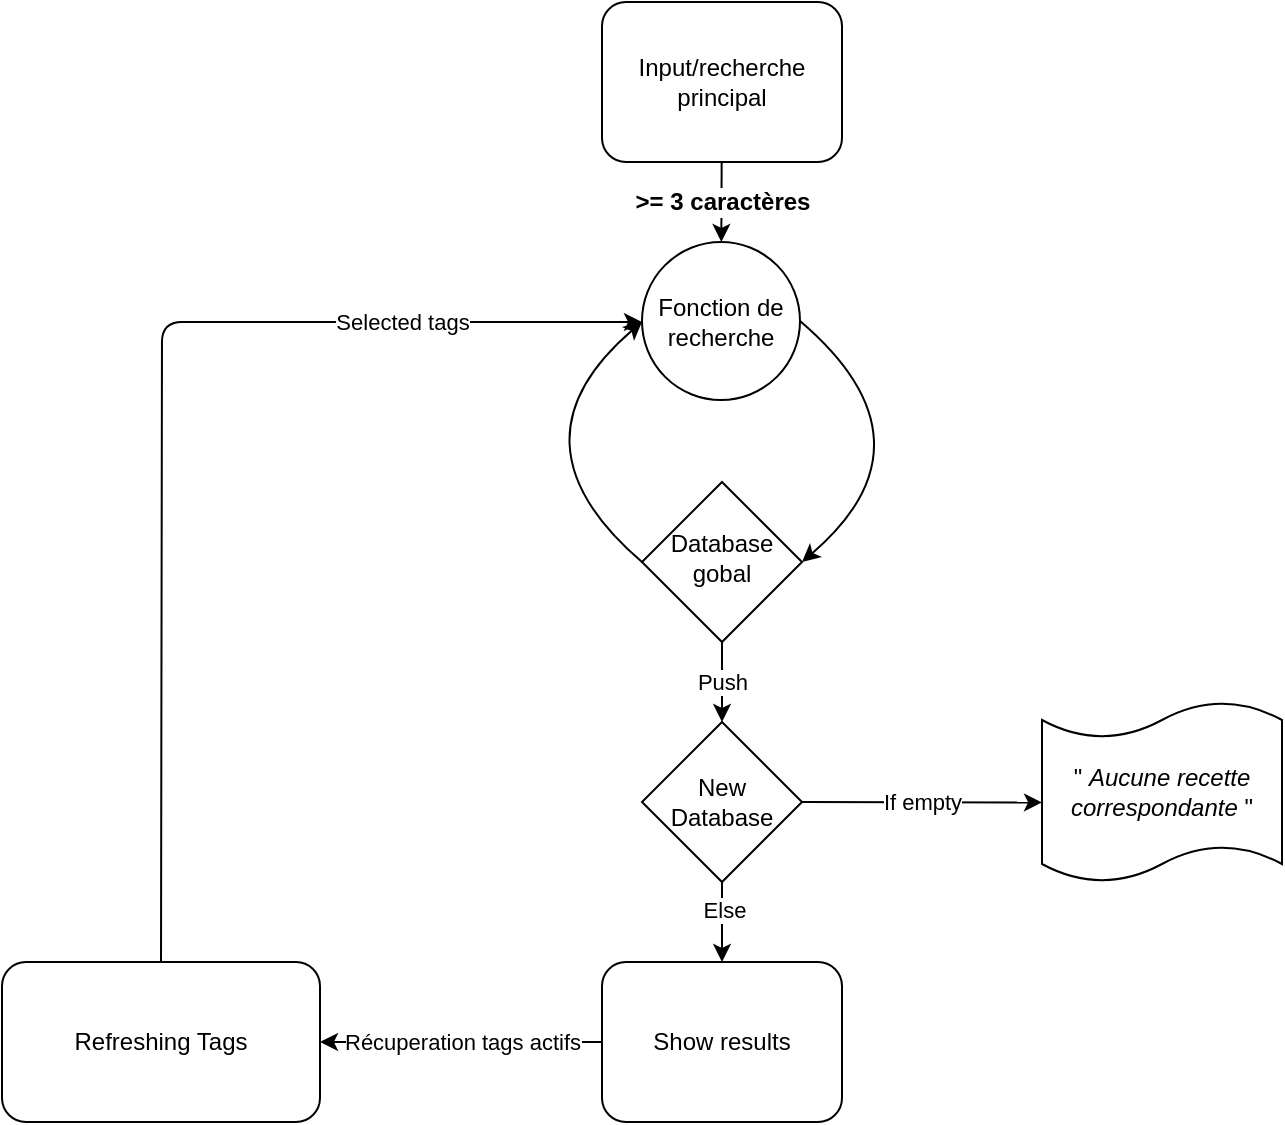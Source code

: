 <mxfile>
    <diagram id="C5RBs43oDa-KdzZeNtuy" name="Page-1">
        <mxGraphModel dx="849" dy="635" grid="1" gridSize="10" guides="1" tooltips="1" connect="1" arrows="1" fold="1" page="1" pageScale="1" pageWidth="827" pageHeight="1169" math="0" shadow="0">
            <root>
                <mxCell id="WIyWlLk6GJQsqaUBKTNV-0"/>
                <mxCell id="WIyWlLk6GJQsqaUBKTNV-1" parent="WIyWlLk6GJQsqaUBKTNV-0"/>
                <mxCell id="31" value="&lt;b style=&quot;font-size: 12px&quot;&gt;&amp;gt;= 3 caractères&lt;/b&gt;" style="edgeStyle=none;html=1;" edge="1" parent="WIyWlLk6GJQsqaUBKTNV-1" source="WIyWlLk6GJQsqaUBKTNV-3" target="UkGyuSFhHr8JKLfEkiaR-8">
                    <mxGeometry relative="1" as="geometry"/>
                </mxCell>
                <mxCell id="WIyWlLk6GJQsqaUBKTNV-3" value="Input/recherche principal" style="rounded=1;whiteSpace=wrap;html=1;fontSize=12;glass=0;strokeWidth=1;shadow=0;" parent="WIyWlLk6GJQsqaUBKTNV-1" vertex="1">
                    <mxGeometry x="340" y="160" width="120" height="80" as="geometry"/>
                </mxCell>
                <mxCell id="UkGyuSFhHr8JKLfEkiaR-15" value="Push" style="edgeStyle=orthogonalEdgeStyle;rounded=0;orthogonalLoop=1;jettySize=auto;html=1;endArrow=classic;endFill=1;entryX=0.5;entryY=0;entryDx=0;entryDy=0;" parent="WIyWlLk6GJQsqaUBKTNV-1" source="WIyWlLk6GJQsqaUBKTNV-10" edge="1" target="UkGyuSFhHr8JKLfEkiaR-22">
                    <mxGeometry relative="1" as="geometry">
                        <mxPoint x="400" y="530" as="targetPoint"/>
                    </mxGeometry>
                </mxCell>
                <mxCell id="WIyWlLk6GJQsqaUBKTNV-10" value="Database gobal" style="rhombus;whiteSpace=wrap;html=1;shadow=0;fontFamily=Helvetica;fontSize=12;align=center;strokeWidth=1;spacing=6;spacingTop=-4;" parent="WIyWlLk6GJQsqaUBKTNV-1" vertex="1">
                    <mxGeometry x="360" y="400" width="80" height="80" as="geometry"/>
                </mxCell>
                <mxCell id="UkGyuSFhHr8JKLfEkiaR-8" value="Fonction de recherche" style="ellipse;whiteSpace=wrap;html=1;aspect=fixed;" parent="WIyWlLk6GJQsqaUBKTNV-1" vertex="1">
                    <mxGeometry x="360" y="280" width="79" height="79" as="geometry"/>
                </mxCell>
                <mxCell id="UkGyuSFhHr8JKLfEkiaR-11" value="" style="curved=1;endArrow=classic;html=1;rounded=0;exitX=0;exitY=0.5;exitDx=0;exitDy=0;" parent="WIyWlLk6GJQsqaUBKTNV-1" source="WIyWlLk6GJQsqaUBKTNV-10" edge="1">
                    <mxGeometry width="50" height="50" relative="1" as="geometry">
                        <mxPoint x="310" y="370" as="sourcePoint"/>
                        <mxPoint x="360" y="320" as="targetPoint"/>
                        <Array as="points">
                            <mxPoint x="290" y="380"/>
                        </Array>
                    </mxGeometry>
                </mxCell>
                <mxCell id="UkGyuSFhHr8JKLfEkiaR-12" value="" style="curved=1;endArrow=classic;html=1;rounded=0;entryX=1;entryY=0.5;entryDx=0;entryDy=0;exitX=1;exitY=0.5;exitDx=0;exitDy=0;" parent="WIyWlLk6GJQsqaUBKTNV-1" source="UkGyuSFhHr8JKLfEkiaR-8" target="WIyWlLk6GJQsqaUBKTNV-10" edge="1">
                    <mxGeometry width="50" height="50" relative="1" as="geometry">
                        <mxPoint x="414" y="370" as="sourcePoint"/>
                        <mxPoint x="464" y="320" as="targetPoint"/>
                        <Array as="points">
                            <mxPoint x="510" y="380"/>
                        </Array>
                    </mxGeometry>
                </mxCell>
                <mxCell id="UkGyuSFhHr8JKLfEkiaR-26" value="" style="edgeStyle=orthogonalEdgeStyle;rounded=0;orthogonalLoop=1;jettySize=auto;html=1;endArrow=classic;endFill=1;" parent="WIyWlLk6GJQsqaUBKTNV-1" source="UkGyuSFhHr8JKLfEkiaR-22" target="UkGyuSFhHr8JKLfEkiaR-25" edge="1">
                    <mxGeometry relative="1" as="geometry"/>
                </mxCell>
                <mxCell id="UkGyuSFhHr8JKLfEkiaR-28" value="Else" style="edgeLabel;html=1;align=center;verticalAlign=middle;resizable=0;points=[];" parent="UkGyuSFhHr8JKLfEkiaR-26" vertex="1" connectable="0">
                    <mxGeometry x="-0.328" y="1" relative="1" as="geometry">
                        <mxPoint as="offset"/>
                    </mxGeometry>
                </mxCell>
                <mxCell id="6" value="Récuperation tags actifs" style="edgeStyle=none;html=1;exitX=0;exitY=0.5;exitDx=0;exitDy=0;" edge="1" parent="WIyWlLk6GJQsqaUBKTNV-1" source="UkGyuSFhHr8JKLfEkiaR-25" target="5">
                    <mxGeometry relative="1" as="geometry"/>
                </mxCell>
                <mxCell id="33" value="If empty" style="edgeStyle=none;html=1;exitX=1;exitY=0.5;exitDx=0;exitDy=0;entryX=0;entryY=0.558;entryDx=0;entryDy=0;entryPerimeter=0;" edge="1" parent="WIyWlLk6GJQsqaUBKTNV-1" source="UkGyuSFhHr8JKLfEkiaR-22" target="11">
                    <mxGeometry relative="1" as="geometry"/>
                </mxCell>
                <mxCell id="UkGyuSFhHr8JKLfEkiaR-22" value="New Database " style="rhombus;whiteSpace=wrap;html=1;" parent="WIyWlLk6GJQsqaUBKTNV-1" vertex="1">
                    <mxGeometry x="360" y="520" width="80" height="80" as="geometry"/>
                </mxCell>
                <mxCell id="UkGyuSFhHr8JKLfEkiaR-25" value="Show results" style="rounded=1;whiteSpace=wrap;html=1;" parent="WIyWlLk6GJQsqaUBKTNV-1" vertex="1">
                    <mxGeometry x="340" y="640" width="120" height="80" as="geometry"/>
                </mxCell>
                <mxCell id="7" value="&lt;div&gt;&lt;span style=&quot;font-size: 11px&quot;&gt;Selected tags&lt;/span&gt;&lt;/div&gt;" style="edgeStyle=none;html=1;exitX=0.5;exitY=0;exitDx=0;exitDy=0;" edge="1" parent="WIyWlLk6GJQsqaUBKTNV-1" source="5">
                    <mxGeometry x="0.571" relative="1" as="geometry">
                        <mxPoint x="360" y="320" as="targetPoint"/>
                        <Array as="points">
                            <mxPoint x="120" y="320"/>
                        </Array>
                        <mxPoint as="offset"/>
                    </mxGeometry>
                </mxCell>
                <mxCell id="5" value="Refreshing Tags" style="rounded=1;whiteSpace=wrap;html=1;" vertex="1" parent="WIyWlLk6GJQsqaUBKTNV-1">
                    <mxGeometry x="40" y="640" width="159" height="80" as="geometry"/>
                </mxCell>
                <mxCell id="11" value="&lt;span&gt;&quot;&amp;nbsp;&lt;/span&gt;&lt;i&gt;Aucune recette correspondante&amp;nbsp;&lt;/i&gt;&lt;span&gt;&quot;&lt;/span&gt;" style="shape=tape;whiteSpace=wrap;html=1;size=0.2;" vertex="1" parent="WIyWlLk6GJQsqaUBKTNV-1">
                    <mxGeometry x="560" y="510" width="120" height="90" as="geometry"/>
                </mxCell>
            </root>
        </mxGraphModel>
    </diagram>
</mxfile>
